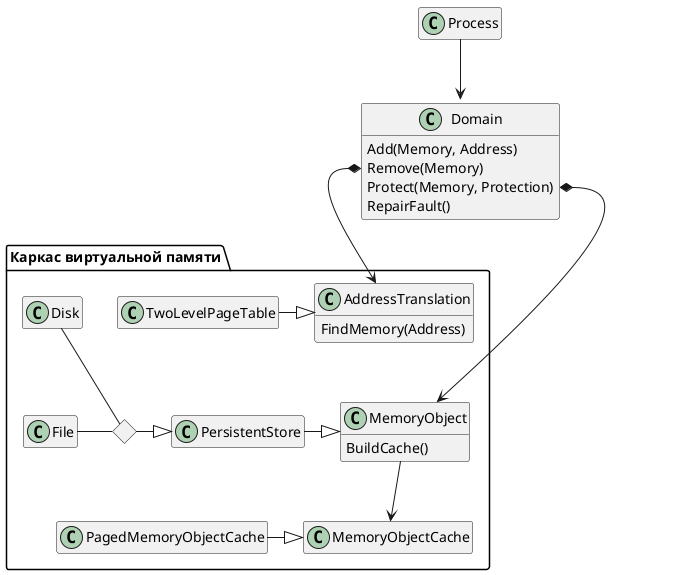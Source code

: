 @startuml
top to bottom direction

hide empty members
skinparam linestyle polyline


package "Каркас виртуальной памяти" {
  class TwoLevelPageTable {
  }

  class PersistentStore {
  }

  class File {
  }

  class Disk {
  }

  diamond " " as C

  class MemoryObjectCache {
  }

  class PagedMemoryObjectCache {
  }

  class AddressTranslation {
    FindMemory(Address)
  }

  class MemoryObject {
    BuildCache()
  }
}

class Domain {
  Add(Memory, Address)
  Remove(Memory)
  Protect(Memory, Protection)
  RepairFault()
}

class Process {
}

Process --> Domain
Domain::Remove *-d-> AddressTranslation
Domain::Protect *-d-> MemoryObject

TwoLevelPageTable -|> AddressTranslation
PersistentStore -|> MemoryObject
File - C
Disk - C
File -[hidden]u- Disk
C -|> PersistentStore
MemoryObject --> MemoryObjectCache
PagedMemoryObjectCache -|> MemoryObjectCache
@enduml

